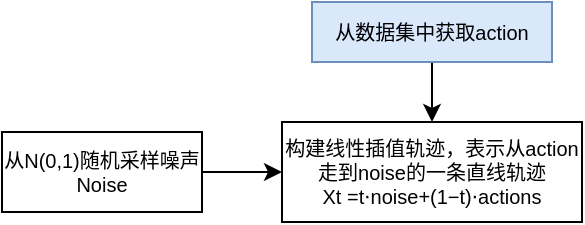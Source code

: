 <mxfile version="28.1.0">
  <diagram name="第 1 页" id="QBfmjMHsHBRAcdPXaFrD">
    <mxGraphModel dx="407" dy="236" grid="1" gridSize="10" guides="1" tooltips="1" connect="1" arrows="1" fold="1" page="1" pageScale="1" pageWidth="827" pageHeight="1169" math="0" shadow="0">
      <root>
        <mxCell id="0" />
        <mxCell id="1" parent="0" />
        <mxCell id="l6EJtao8Zm6sJSQqBp27-3" value="" style="edgeStyle=orthogonalEdgeStyle;rounded=0;orthogonalLoop=1;jettySize=auto;html=1;fontSize=10;curved=1;" edge="1" parent="1" source="l6EJtao8Zm6sJSQqBp27-1" target="l6EJtao8Zm6sJSQqBp27-2">
          <mxGeometry relative="1" as="geometry" />
        </mxCell>
        <mxCell id="l6EJtao8Zm6sJSQqBp27-1" value="从N(0,1)随机采样噪声&lt;div&gt;Noise&lt;/div&gt;" style="rounded=0;whiteSpace=wrap;html=1;fontSize=10;" vertex="1" parent="1">
          <mxGeometry x="100" y="135" width="100" height="40" as="geometry" />
        </mxCell>
        <mxCell id="l6EJtao8Zm6sJSQqBp27-2" value="&lt;div&gt;&lt;div&gt;&lt;span style=&quot;background-color: transparent; color: light-dark(rgb(0, 0, 0), rgb(255, 255, 255));&quot;&gt;构建线性插值轨迹，表示从action走到noise的一条直线轨迹&lt;br&gt;Xt&amp;nbsp;&lt;/span&gt;&lt;span style=&quot;background-color: transparent; color: light-dark(rgb(0, 0, 0), rgb(255, 255, 255));&quot;&gt;=t⋅noise+(1−t)⋅actions&lt;/span&gt;&lt;/div&gt;&lt;/div&gt;" style="rounded=0;whiteSpace=wrap;html=1;fontSize=10;" vertex="1" parent="1">
          <mxGeometry x="240" y="130" width="150" height="50" as="geometry" />
        </mxCell>
        <mxCell id="l6EJtao8Zm6sJSQqBp27-5" style="edgeStyle=orthogonalEdgeStyle;rounded=0;orthogonalLoop=1;jettySize=auto;html=1;exitX=0.5;exitY=1;exitDx=0;exitDy=0;entryX=0.5;entryY=0;entryDx=0;entryDy=0;fontSize=10;curved=1;" edge="1" parent="1" source="l6EJtao8Zm6sJSQqBp27-4" target="l6EJtao8Zm6sJSQqBp27-2">
          <mxGeometry relative="1" as="geometry" />
        </mxCell>
        <mxCell id="l6EJtao8Zm6sJSQqBp27-4" value="从数据集中获取action" style="rounded=0;whiteSpace=wrap;html=1;fontSize=10;fillColor=#dae8fc;strokeColor=#6c8ebf;" vertex="1" parent="1">
          <mxGeometry x="255" y="70" width="120" height="30" as="geometry" />
        </mxCell>
      </root>
    </mxGraphModel>
  </diagram>
</mxfile>
